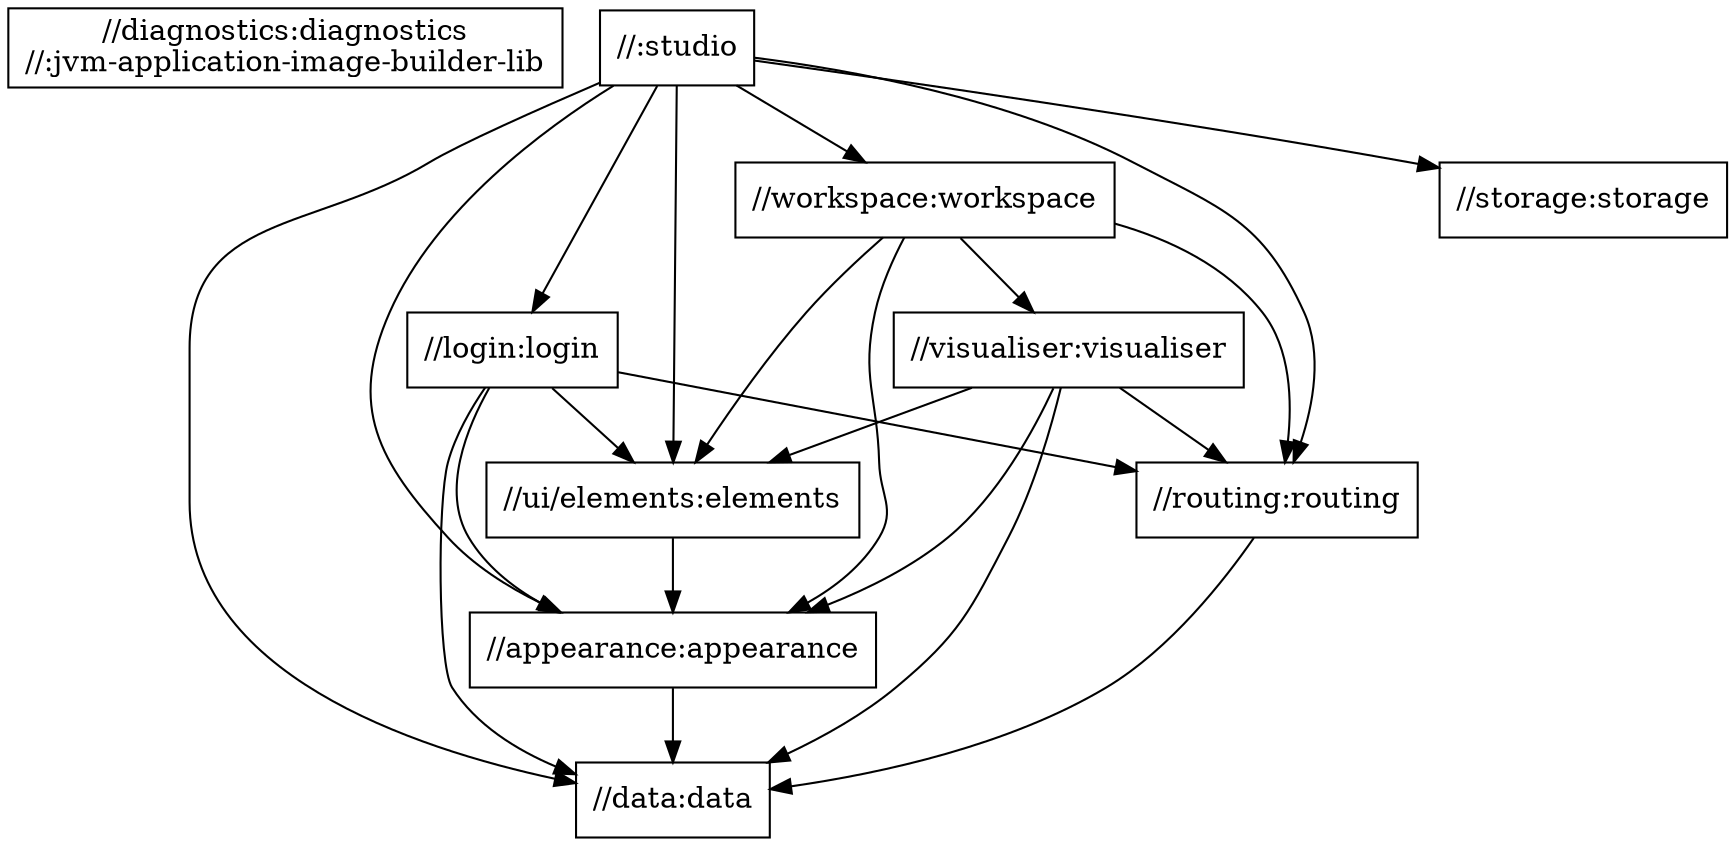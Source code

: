 digraph mygraph {
  node [shape=box];
  "//diagnostics:diagnostics\n//:jvm-application-image-builder-lib"
  "//:studio"
  "//:studio" -> "//appearance:appearance"
  "//:studio" -> "//workspace:workspace"
  "//:studio" -> "//data:data"
  "//:studio" -> "//login:login"
  "//:studio" -> "//routing:routing"
  "//:studio" -> "//storage:storage"
  "//:studio" -> "//ui/elements:elements"
  "//storage:storage"
  "//login:login"
  "//login:login" -> "//appearance:appearance"
  "//login:login" -> "//data:data"
  "//login:login" -> "//routing:routing"
  "//login:login" -> "//ui/elements:elements"
  "//workspace:workspace"
  "//workspace:workspace" -> "//appearance:appearance"
  "//workspace:workspace" -> "//routing:routing"
  "//workspace:workspace" -> "//ui/elements:elements"
  "//workspace:workspace" -> "//visualiser:visualiser"
  "//visualiser:visualiser"
  "//visualiser:visualiser" -> "//appearance:appearance"
  "//visualiser:visualiser" -> "//data:data"
  "//visualiser:visualiser" -> "//routing:routing"
  "//visualiser:visualiser" -> "//ui/elements:elements"
  "//ui/elements:elements"
  "//ui/elements:elements" -> "//appearance:appearance"
  "//routing:routing"
  "//routing:routing" -> "//data:data"
  "//appearance:appearance"
  "//appearance:appearance" -> "//data:data"
  "//data:data"
}

